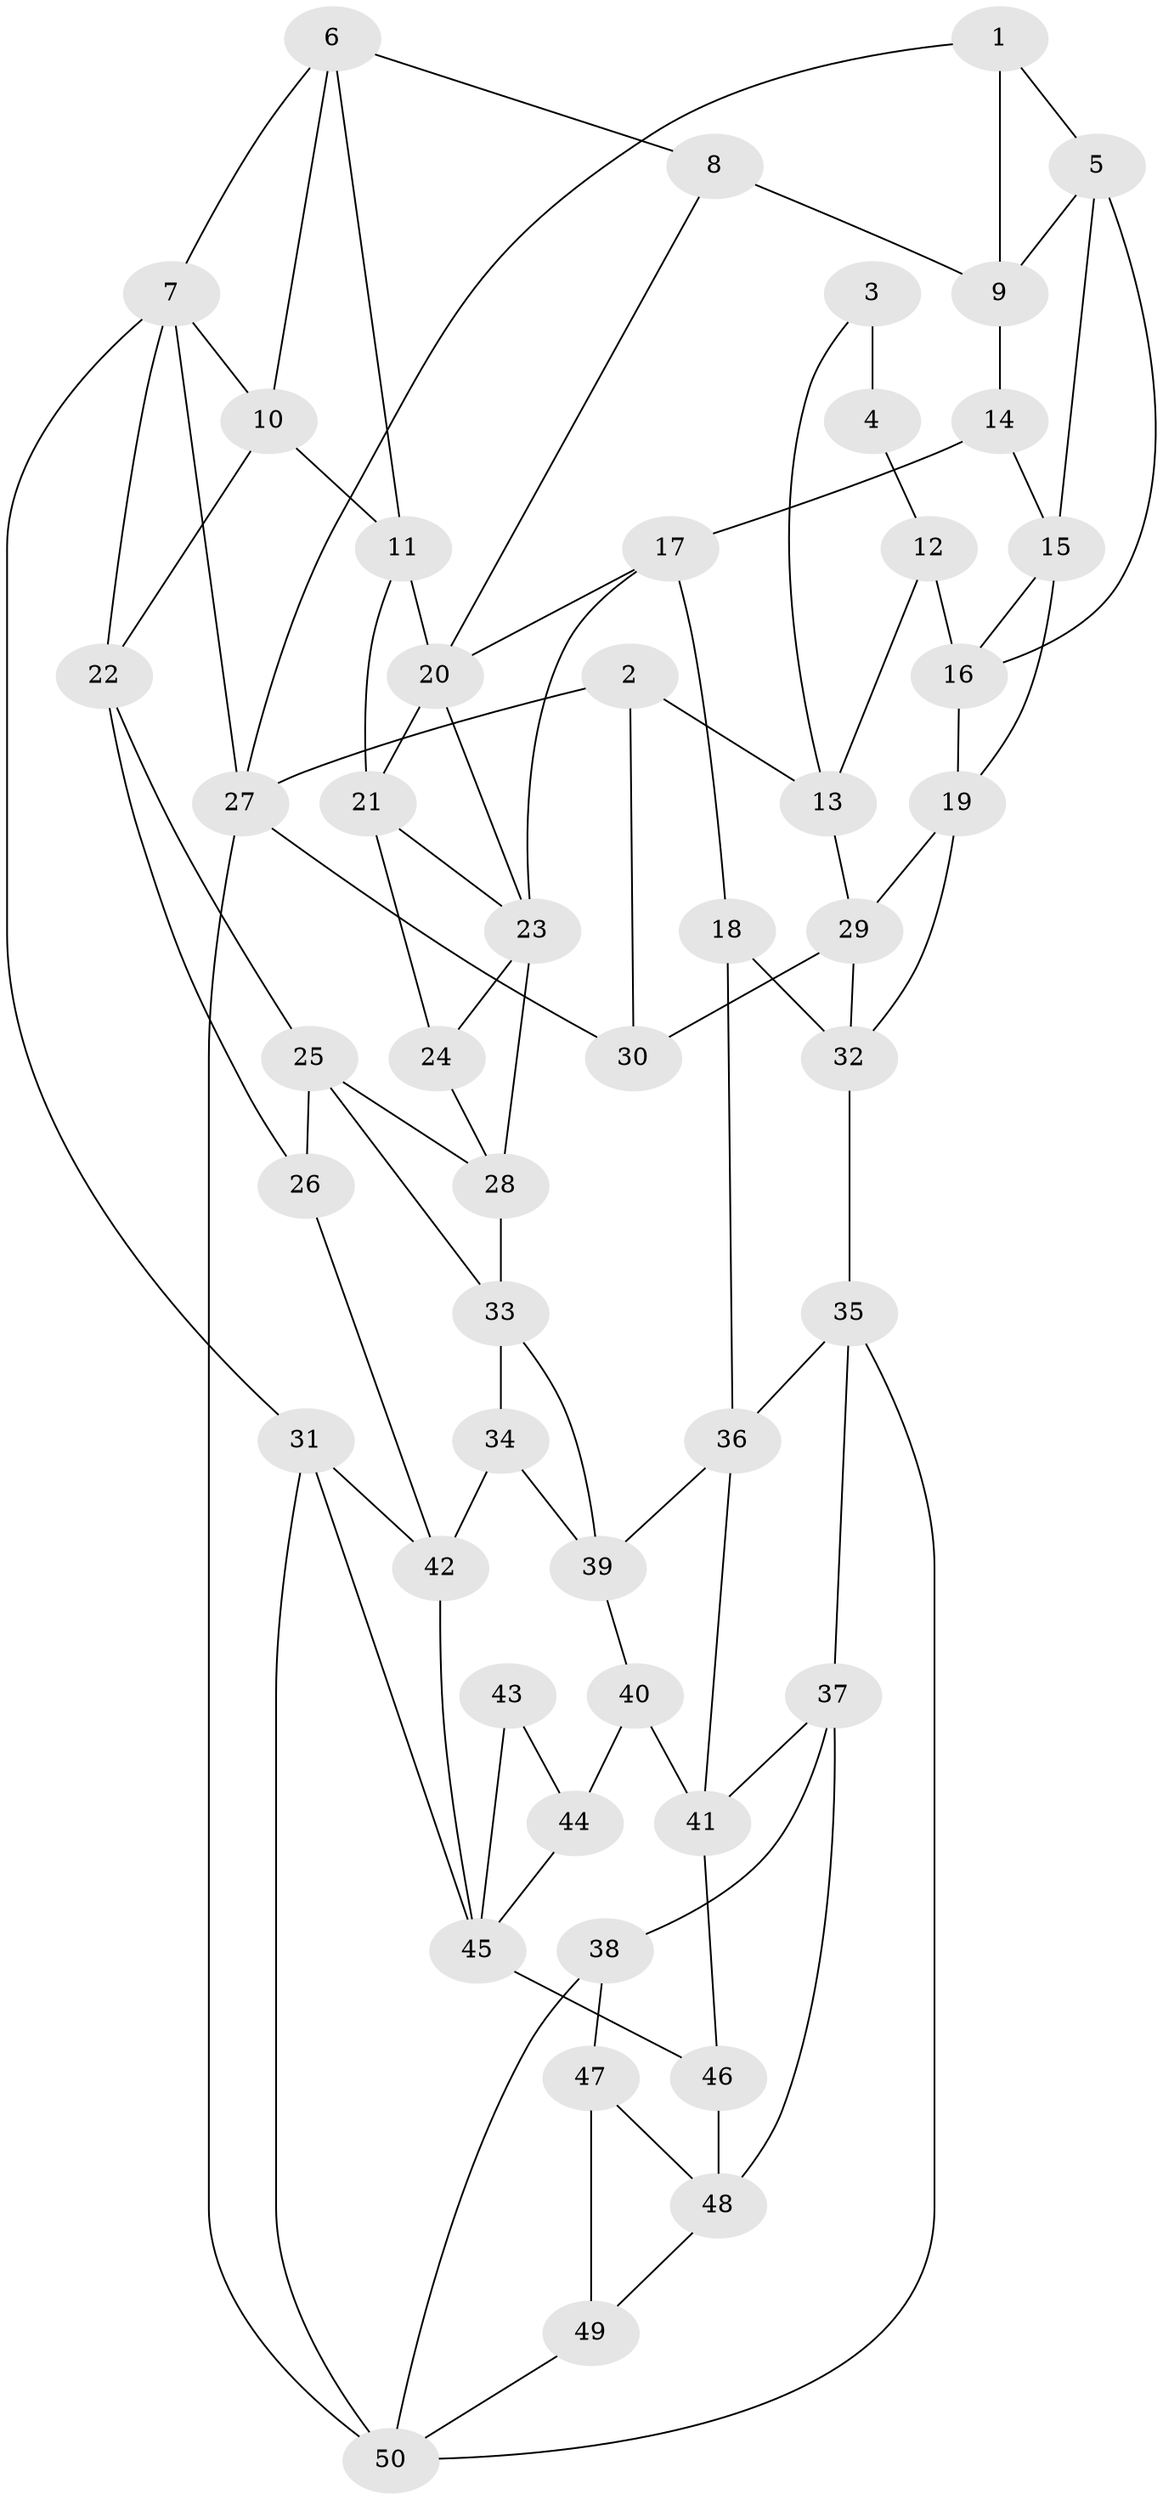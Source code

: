 // original degree distribution, {3: 0.032520325203252036, 6: 0.24390243902439024, 4: 0.23577235772357724, 5: 0.4878048780487805}
// Generated by graph-tools (version 1.1) at 2025/38/03/04/25 23:38:30]
// undirected, 50 vertices, 92 edges
graph export_dot {
  node [color=gray90,style=filled];
  1;
  2;
  3;
  4;
  5;
  6;
  7;
  8;
  9;
  10;
  11;
  12;
  13;
  14;
  15;
  16;
  17;
  18;
  19;
  20;
  21;
  22;
  23;
  24;
  25;
  26;
  27;
  28;
  29;
  30;
  31;
  32;
  33;
  34;
  35;
  36;
  37;
  38;
  39;
  40;
  41;
  42;
  43;
  44;
  45;
  46;
  47;
  48;
  49;
  50;
  1 -- 5 [weight=1.0];
  1 -- 9 [weight=1.0];
  1 -- 27 [weight=1.0];
  2 -- 13 [weight=1.0];
  2 -- 27 [weight=1.0];
  2 -- 30 [weight=1.0];
  3 -- 4 [weight=2.0];
  3 -- 13 [weight=1.0];
  4 -- 12 [weight=1.0];
  5 -- 9 [weight=1.0];
  5 -- 15 [weight=1.0];
  5 -- 16 [weight=1.0];
  6 -- 7 [weight=1.0];
  6 -- 8 [weight=1.0];
  6 -- 10 [weight=1.0];
  6 -- 11 [weight=1.0];
  7 -- 10 [weight=1.0];
  7 -- 22 [weight=1.0];
  7 -- 27 [weight=1.0];
  7 -- 31 [weight=1.0];
  8 -- 9 [weight=2.0];
  8 -- 20 [weight=1.0];
  9 -- 14 [weight=1.0];
  10 -- 11 [weight=1.0];
  10 -- 22 [weight=1.0];
  11 -- 20 [weight=1.0];
  11 -- 21 [weight=1.0];
  12 -- 13 [weight=1.0];
  12 -- 16 [weight=3.0];
  13 -- 29 [weight=1.0];
  14 -- 15 [weight=1.0];
  14 -- 17 [weight=1.0];
  15 -- 16 [weight=1.0];
  15 -- 19 [weight=1.0];
  16 -- 19 [weight=1.0];
  17 -- 18 [weight=1.0];
  17 -- 20 [weight=1.0];
  17 -- 23 [weight=1.0];
  18 -- 32 [weight=1.0];
  18 -- 36 [weight=1.0];
  19 -- 29 [weight=1.0];
  19 -- 32 [weight=1.0];
  20 -- 21 [weight=1.0];
  20 -- 23 [weight=1.0];
  21 -- 23 [weight=1.0];
  21 -- 24 [weight=1.0];
  22 -- 25 [weight=1.0];
  22 -- 26 [weight=1.0];
  23 -- 24 [weight=1.0];
  23 -- 28 [weight=1.0];
  24 -- 28 [weight=2.0];
  25 -- 26 [weight=1.0];
  25 -- 28 [weight=1.0];
  25 -- 33 [weight=1.0];
  26 -- 42 [weight=1.0];
  27 -- 30 [weight=1.0];
  27 -- 50 [weight=2.0];
  28 -- 33 [weight=2.0];
  29 -- 30 [weight=2.0];
  29 -- 32 [weight=1.0];
  31 -- 42 [weight=1.0];
  31 -- 45 [weight=1.0];
  31 -- 50 [weight=1.0];
  32 -- 35 [weight=2.0];
  33 -- 34 [weight=1.0];
  33 -- 39 [weight=1.0];
  34 -- 39 [weight=2.0];
  34 -- 42 [weight=1.0];
  35 -- 36 [weight=1.0];
  35 -- 37 [weight=1.0];
  35 -- 50 [weight=1.0];
  36 -- 39 [weight=1.0];
  36 -- 41 [weight=1.0];
  37 -- 38 [weight=1.0];
  37 -- 41 [weight=1.0];
  37 -- 48 [weight=1.0];
  38 -- 47 [weight=2.0];
  38 -- 50 [weight=1.0];
  39 -- 40 [weight=1.0];
  40 -- 41 [weight=1.0];
  40 -- 44 [weight=1.0];
  41 -- 46 [weight=1.0];
  42 -- 45 [weight=1.0];
  43 -- 44 [weight=2.0];
  43 -- 45 [weight=2.0];
  44 -- 45 [weight=1.0];
  45 -- 46 [weight=1.0];
  46 -- 48 [weight=2.0];
  47 -- 48 [weight=1.0];
  47 -- 49 [weight=1.0];
  48 -- 49 [weight=1.0];
  49 -- 50 [weight=1.0];
}
